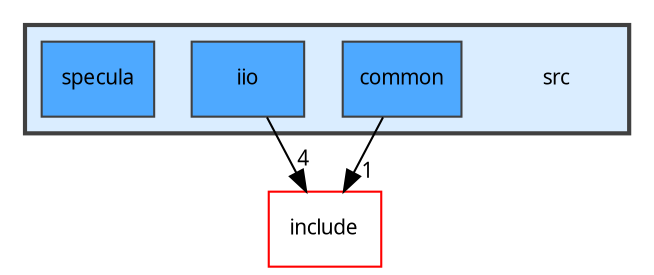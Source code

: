 digraph "src"
{
 // LATEX_PDF_SIZE
  bgcolor="transparent";
  edge [fontname="Iosevka",fontsize="10",labelfontname="Iosevka",labelfontsize="10"];
  node [fontname="Iosevka",fontsize="10",shape=record];
  compound=true
  subgraph clusterdir_68267d1309a1af8e8297ef4c3efbcdba {
    graph [ bgcolor="#daedff", pencolor="grey25", style="filled,bold,", label="", fontname="Iosevka", fontsize="10", URL="dir_68267d1309a1af8e8297ef4c3efbcdba.html"]
    dir_68267d1309a1af8e8297ef4c3efbcdba [shape=plaintext, label="src"];
  dir_fdedb0aba14d44ce9d99bc100e026e6a [shape=box, label="common", style="filled,", fillcolor="#4ea9ff", color="grey25", URL="dir_fdedb0aba14d44ce9d99bc100e026e6a.html"];
  dir_d7c627c2973a53d39511242d15895b65 [shape=box, label="iio", style="filled,", fillcolor="#4ea9ff", color="grey25", URL="dir_d7c627c2973a53d39511242d15895b65.html"];
  dir_a0e731e10d9f439d5123770c2e4a5df8 [shape=box, label="specula", style="filled,", fillcolor="#4ea9ff", color="grey25", URL="dir_a0e731e10d9f439d5123770c2e4a5df8.html"];
  }
  dir_d44c64559bbebec7f509842c48db8b23 [shape=box, label="include", style="", fillcolor="#daedff", color="red", URL="dir_d44c64559bbebec7f509842c48db8b23.html"];
  dir_fdedb0aba14d44ce9d99bc100e026e6a->dir_d44c64559bbebec7f509842c48db8b23 [headlabel="1", labeldistance=1.5 headhref="dir_000001_000005.html"];
  dir_d7c627c2973a53d39511242d15895b65->dir_d44c64559bbebec7f509842c48db8b23 [headlabel="4", labeldistance=1.5 headhref="dir_000004_000005.html"];
}
